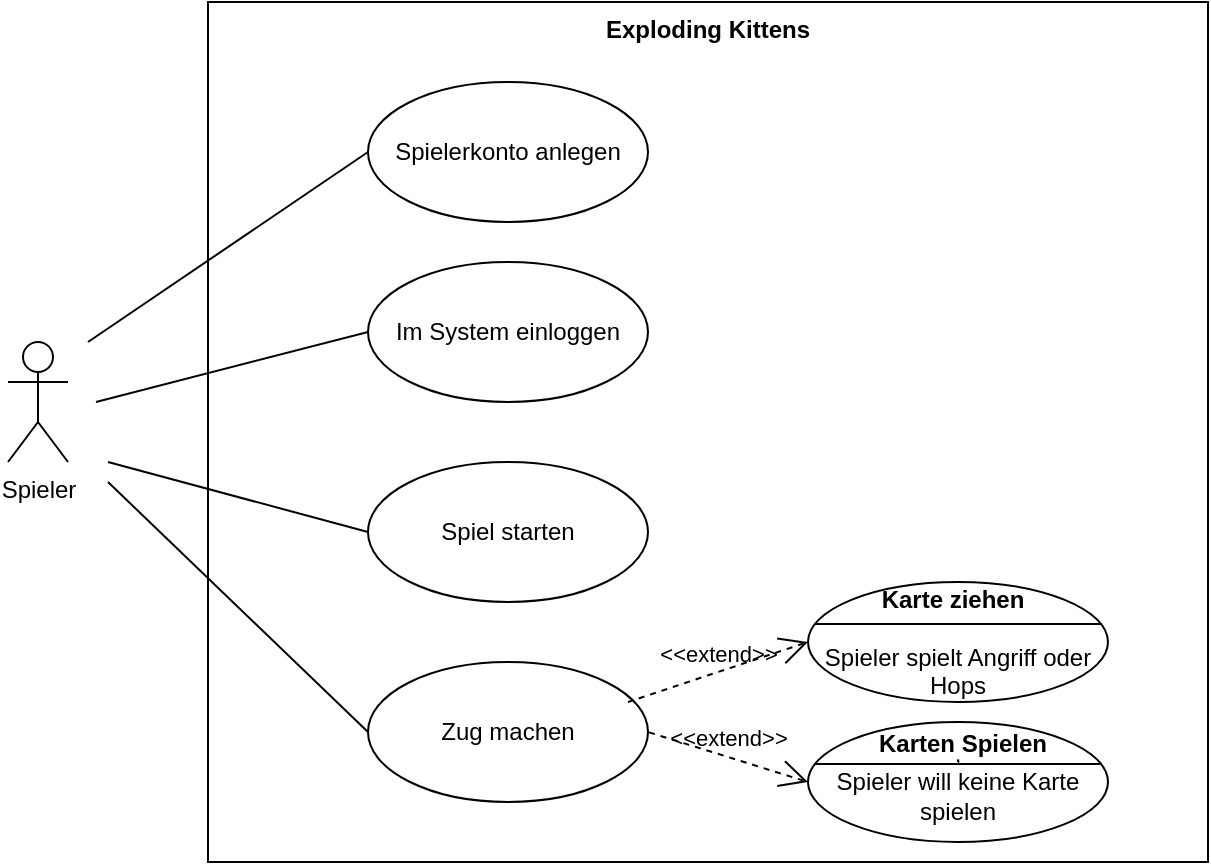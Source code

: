 <mxfile version="15.7.2" type="github" pages="2">
  <diagram id="6F1woQdianH5xqDm68fj" name="Seite-2">
    <mxGraphModel dx="782" dy="468" grid="1" gridSize="10" guides="1" tooltips="1" connect="1" arrows="1" fold="1" page="1" pageScale="1" pageWidth="827" pageHeight="1169" math="0" shadow="0">
      <root>
        <mxCell id="LaAg7UQYB_QFaEPeOb5D-0" />
        <mxCell id="LaAg7UQYB_QFaEPeOb5D-1" parent="LaAg7UQYB_QFaEPeOb5D-0" />
        <mxCell id="LaAg7UQYB_QFaEPeOb5D-2" value="Spieler" style="shape=umlActor;html=1;verticalLabelPosition=bottom;verticalAlign=top;align=center;" parent="LaAg7UQYB_QFaEPeOb5D-1" vertex="1">
          <mxGeometry x="210" y="200" width="30" height="60" as="geometry" />
        </mxCell>
        <mxCell id="LaAg7UQYB_QFaEPeOb5D-3" value="Exploding Kittens" style="shape=rect;html=1;verticalAlign=top;fontStyle=1;whiteSpace=wrap;align=center;" parent="LaAg7UQYB_QFaEPeOb5D-1" vertex="1">
          <mxGeometry x="310" y="30" width="500" height="430" as="geometry" />
        </mxCell>
        <mxCell id="LaAg7UQYB_QFaEPeOb5D-4" value="Spielerkonto anlegen" style="ellipse;whiteSpace=wrap;html=1;" parent="LaAg7UQYB_QFaEPeOb5D-1" vertex="1">
          <mxGeometry x="390" y="70" width="140" height="70" as="geometry" />
        </mxCell>
        <mxCell id="LaAg7UQYB_QFaEPeOb5D-5" value="Im System einloggen" style="ellipse;whiteSpace=wrap;html=1;" parent="LaAg7UQYB_QFaEPeOb5D-1" vertex="1">
          <mxGeometry x="390" y="160" width="140" height="70" as="geometry" />
        </mxCell>
        <mxCell id="LaAg7UQYB_QFaEPeOb5D-7" value="Spiel starten" style="ellipse;whiteSpace=wrap;html=1;" parent="LaAg7UQYB_QFaEPeOb5D-1" vertex="1">
          <mxGeometry x="390" y="260" width="140" height="70" as="geometry" />
        </mxCell>
        <mxCell id="LaAg7UQYB_QFaEPeOb5D-8" value="Zug machen" style="ellipse;whiteSpace=wrap;html=1;" parent="LaAg7UQYB_QFaEPeOb5D-1" vertex="1">
          <mxGeometry x="390" y="360" width="140" height="70" as="geometry" />
        </mxCell>
        <mxCell id="LaAg7UQYB_QFaEPeOb5D-9" value="" style="edgeStyle=none;html=1;endArrow=none;verticalAlign=bottom;rounded=0;entryX=0;entryY=0.5;entryDx=0;entryDy=0;" parent="LaAg7UQYB_QFaEPeOb5D-1" target="LaAg7UQYB_QFaEPeOb5D-4" edge="1">
          <mxGeometry width="160" relative="1" as="geometry">
            <mxPoint x="250" y="200" as="sourcePoint" />
            <mxPoint x="380" y="230" as="targetPoint" />
          </mxGeometry>
        </mxCell>
        <mxCell id="LaAg7UQYB_QFaEPeOb5D-10" value="" style="edgeStyle=none;html=1;endArrow=none;verticalAlign=bottom;rounded=0;entryX=0;entryY=0.5;entryDx=0;entryDy=0;" parent="LaAg7UQYB_QFaEPeOb5D-1" target="LaAg7UQYB_QFaEPeOb5D-5" edge="1">
          <mxGeometry width="160" relative="1" as="geometry">
            <mxPoint x="254" y="230" as="sourcePoint" />
            <mxPoint x="414" y="230" as="targetPoint" />
          </mxGeometry>
        </mxCell>
        <mxCell id="LaAg7UQYB_QFaEPeOb5D-11" value="" style="edgeStyle=none;html=1;endArrow=none;verticalAlign=bottom;rounded=0;" parent="LaAg7UQYB_QFaEPeOb5D-1" edge="1">
          <mxGeometry width="160" relative="1" as="geometry">
            <mxPoint x="260" y="260" as="sourcePoint" />
            <mxPoint x="390" y="295" as="targetPoint" />
          </mxGeometry>
        </mxCell>
        <mxCell id="LaAg7UQYB_QFaEPeOb5D-12" value="" style="edgeStyle=none;html=1;endArrow=none;verticalAlign=bottom;rounded=0;entryX=0;entryY=0.5;entryDx=0;entryDy=0;" parent="LaAg7UQYB_QFaEPeOb5D-1" target="LaAg7UQYB_QFaEPeOb5D-8" edge="1">
          <mxGeometry width="160" relative="1" as="geometry">
            <mxPoint x="260" y="270" as="sourcePoint" />
            <mxPoint x="370" y="460" as="targetPoint" />
          </mxGeometry>
        </mxCell>
        <mxCell id="LaAg7UQYB_QFaEPeOb5D-13" value="&lt;br&gt;&lt;br&gt;Spieler spielt Angriff oder Hops" style="html=1;shape=mxgraph.sysml.useCaseExtPt;whiteSpace=wrap;align=center;" parent="LaAg7UQYB_QFaEPeOb5D-1" vertex="1">
          <mxGeometry x="610" y="320" width="150" height="60" as="geometry" />
        </mxCell>
        <mxCell id="LaAg7UQYB_QFaEPeOb5D-14" value="Karte ziehen" style="resizable=0;html=1;verticalAlign=middle;align=center;labelBackgroundColor=none;fontStyle=1;" parent="LaAg7UQYB_QFaEPeOb5D-13" connectable="0" vertex="1">
          <mxGeometry x="75" y="12.75" as="geometry">
            <mxPoint x="-3" y="-4" as="offset" />
          </mxGeometry>
        </mxCell>
        <mxCell id="LaAg7UQYB_QFaEPeOb5D-15" value=",&lt;br&gt;Spieler will keine Karte spielen" style="html=1;shape=mxgraph.sysml.useCaseExtPt;whiteSpace=wrap;align=center;" parent="LaAg7UQYB_QFaEPeOb5D-1" vertex="1">
          <mxGeometry x="610" y="390" width="150" height="60" as="geometry" />
        </mxCell>
        <mxCell id="LaAg7UQYB_QFaEPeOb5D-16" value="Karten Spielen" style="resizable=0;html=1;verticalAlign=middle;align=center;labelBackgroundColor=none;fontStyle=1;" parent="LaAg7UQYB_QFaEPeOb5D-15" connectable="0" vertex="1">
          <mxGeometry x="75" y="12.75" as="geometry">
            <mxPoint x="2" y="-2" as="offset" />
          </mxGeometry>
        </mxCell>
        <mxCell id="LaAg7UQYB_QFaEPeOb5D-17" value="&amp;lt;&amp;lt;extend&amp;gt;&amp;gt;" style="edgeStyle=none;html=1;startArrow=open;endArrow=none;startSize=12;verticalAlign=bottom;dashed=1;labelBackgroundColor=none;rounded=0;exitX=0;exitY=0.5;exitDx=0;exitDy=0;exitPerimeter=0;" parent="LaAg7UQYB_QFaEPeOb5D-1" source="LaAg7UQYB_QFaEPeOb5D-13" edge="1">
          <mxGeometry width="160" relative="1" as="geometry">
            <mxPoint x="450" y="270" as="sourcePoint" />
            <mxPoint x="520" y="380" as="targetPoint" />
          </mxGeometry>
        </mxCell>
        <mxCell id="LaAg7UQYB_QFaEPeOb5D-18" value="&amp;lt;&amp;lt;extend&amp;gt;&amp;gt;" style="edgeStyle=none;html=1;startArrow=open;endArrow=none;startSize=12;verticalAlign=bottom;dashed=1;labelBackgroundColor=none;rounded=0;exitX=0;exitY=0.5;exitDx=0;exitDy=0;exitPerimeter=0;entryX=1;entryY=0.5;entryDx=0;entryDy=0;" parent="LaAg7UQYB_QFaEPeOb5D-1" source="LaAg7UQYB_QFaEPeOb5D-15" target="LaAg7UQYB_QFaEPeOb5D-8" edge="1">
          <mxGeometry width="160" relative="1" as="geometry">
            <mxPoint x="450" y="270" as="sourcePoint" />
            <mxPoint x="610" y="270" as="targetPoint" />
          </mxGeometry>
        </mxCell>
      </root>
    </mxGraphModel>
  </diagram>
  <diagram id="RYIv15WG0DeL-ki6rHGi" name="Seite-3">
    <mxGraphModel dx="782" dy="468" grid="1" gridSize="10" guides="1" tooltips="1" connect="1" arrows="1" fold="1" page="1" pageScale="1" pageWidth="827" pageHeight="1169" math="0" shadow="0">
      <root>
        <mxCell id="Notwp4Q2PA6i_bN2rNuf-0" />
        <mxCell id="Notwp4Q2PA6i_bN2rNuf-1" parent="Notwp4Q2PA6i_bN2rNuf-0" />
        <mxCell id="Notwp4Q2PA6i_bN2rNuf-2" value="Spieler am Zug" style="shape=umlActor;html=1;verticalLabelPosition=bottom;verticalAlign=top;align=center;" vertex="1" parent="Notwp4Q2PA6i_bN2rNuf-1">
          <mxGeometry x="80" y="400" width="30" height="60" as="geometry" />
        </mxCell>
        <mxCell id="Notwp4Q2PA6i_bN2rNuf-5" value="Exploding Kittens" style="shape=rect;html=1;verticalAlign=top;fontStyle=1;whiteSpace=wrap;align=center;" vertex="1" parent="Notwp4Q2PA6i_bN2rNuf-1">
          <mxGeometry x="200" y="170" width="370" height="570" as="geometry" />
        </mxCell>
        <mxCell id="Notwp4Q2PA6i_bN2rNuf-6" value="Exploding Kitten" style="ellipse;whiteSpace=wrap;html=1;" vertex="1" parent="Notwp4Q2PA6i_bN2rNuf-1">
          <mxGeometry x="230" y="280" width="130" height="50" as="geometry" />
        </mxCell>
        <mxCell id="Notwp4Q2PA6i_bN2rNuf-8" value="Entschärfung" style="ellipse;whiteSpace=wrap;html=1;" vertex="1" parent="Notwp4Q2PA6i_bN2rNuf-1">
          <mxGeometry x="390" y="280" width="130" height="50" as="geometry" />
        </mxCell>
        <mxCell id="Notwp4Q2PA6i_bN2rNuf-10" value="Angriff" style="ellipse;whiteSpace=wrap;html=1;" vertex="1" parent="Notwp4Q2PA6i_bN2rNuf-1">
          <mxGeometry x="230" y="350" width="130" height="50" as="geometry" />
        </mxCell>
        <mxCell id="Notwp4Q2PA6i_bN2rNuf-11" value="Hops" style="ellipse;whiteSpace=wrap;html=1;" vertex="1" parent="Notwp4Q2PA6i_bN2rNuf-1">
          <mxGeometry x="230" y="420" width="130" height="50" as="geometry" />
        </mxCell>
        <mxCell id="Notwp4Q2PA6i_bN2rNuf-12" value="Wunsch" style="ellipse;whiteSpace=wrap;html=1;" vertex="1" parent="Notwp4Q2PA6i_bN2rNuf-1">
          <mxGeometry x="230" y="480" width="130" height="50" as="geometry" />
        </mxCell>
        <mxCell id="Notwp4Q2PA6i_bN2rNuf-13" value="Mischen" style="ellipse;whiteSpace=wrap;html=1;" vertex="1" parent="Notwp4Q2PA6i_bN2rNuf-1">
          <mxGeometry x="230" y="550" width="130" height="50" as="geometry" />
        </mxCell>
        <mxCell id="Notwp4Q2PA6i_bN2rNuf-14" value="Blick in die Zukunft" style="ellipse;whiteSpace=wrap;html=1;" vertex="1" parent="Notwp4Q2PA6i_bN2rNuf-1">
          <mxGeometry x="230" y="610" width="130" height="50" as="geometry" />
        </mxCell>
        <mxCell id="Notwp4Q2PA6i_bN2rNuf-15" value="Katzenpärchen" style="ellipse;whiteSpace=wrap;html=1;" vertex="1" parent="Notwp4Q2PA6i_bN2rNuf-1">
          <mxGeometry x="230" y="670" width="130" height="50" as="geometry" />
        </mxCell>
        <mxCell id="Notwp4Q2PA6i_bN2rNuf-17" value="Spieler nicht am Zug" style="shape=umlActor;html=1;verticalLabelPosition=bottom;verticalAlign=top;align=center;" vertex="1" parent="Notwp4Q2PA6i_bN2rNuf-1">
          <mxGeometry x="80" y="210" width="30" height="60" as="geometry" />
        </mxCell>
        <mxCell id="Notwp4Q2PA6i_bN2rNuf-21" value="" style="edgeStyle=none;html=1;endArrow=none;verticalAlign=bottom;rounded=0;startArrow=none;" edge="1" parent="Notwp4Q2PA6i_bN2rNuf-1" source="Notwp4Q2PA6i_bN2rNuf-9">
          <mxGeometry width="160" relative="1" as="geometry">
            <mxPoint x="110" y="239.5" as="sourcePoint" />
            <mxPoint x="230" y="240" as="targetPoint" />
            <Array as="points">
              <mxPoint x="240" y="239.5" />
            </Array>
          </mxGeometry>
        </mxCell>
        <mxCell id="Notwp4Q2PA6i_bN2rNuf-9" value="Spielen NÖ!" style="ellipse;whiteSpace=wrap;html=1;" vertex="1" parent="Notwp4Q2PA6i_bN2rNuf-1">
          <mxGeometry x="230" y="210" width="130" height="50" as="geometry" />
        </mxCell>
        <mxCell id="Notwp4Q2PA6i_bN2rNuf-25" value="" style="edgeStyle=none;html=1;endArrow=none;verticalAlign=bottom;rounded=0;entryX=0;entryY=0.5;entryDx=0;entryDy=0;" edge="1" parent="Notwp4Q2PA6i_bN2rNuf-1" target="Notwp4Q2PA6i_bN2rNuf-9">
          <mxGeometry width="160" relative="1" as="geometry">
            <mxPoint x="120" y="239.5" as="sourcePoint" />
            <mxPoint x="230" y="230" as="targetPoint" />
          </mxGeometry>
        </mxCell>
        <mxCell id="Notwp4Q2PA6i_bN2rNuf-27" value="" style="edgeStyle=none;html=1;endArrow=none;verticalAlign=bottom;rounded=0;entryX=0;entryY=0.5;entryDx=0;entryDy=0;" edge="1" parent="Notwp4Q2PA6i_bN2rNuf-1" target="Notwp4Q2PA6i_bN2rNuf-6">
          <mxGeometry width="160" relative="1" as="geometry">
            <mxPoint x="120" y="390" as="sourcePoint" />
            <mxPoint x="280" y="390" as="targetPoint" />
          </mxGeometry>
        </mxCell>
      </root>
    </mxGraphModel>
  </diagram>
</mxfile>
